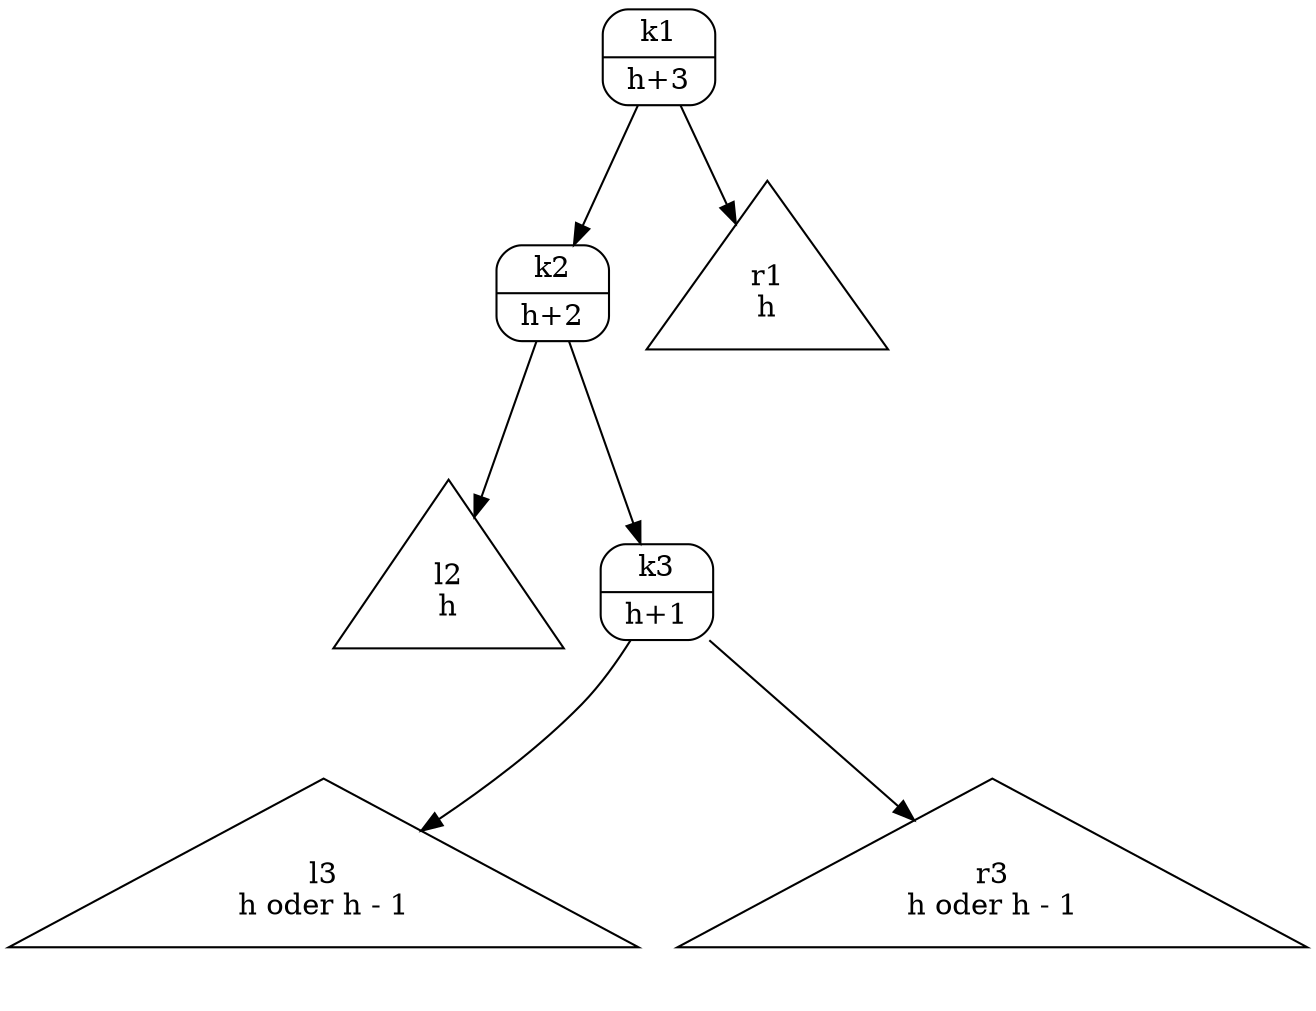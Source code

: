 digraph G {
    node [ ordering = out ];
    p [ shape = Mrecord, label = "{ k1 | h+3 }" ];
    p -> l1;
    p -> r1;
    l1 [ shape = Mrecord, label = "{ k2 | h+2 }" ];
    r1 [ shape = triangle, label = " r1 \n h " ];
    l1 -> l2;
    l1 -> r2;
    l2 [ shape = triangle, label = " l2 \n h " ];
    r2 [ shape = Mrecord, label = "{ k3 | h+1 }" ];
    r2 -> l3;    
    r2 -> r3;    
    l3 [ shape = triangle, label = " l3 \n h oder h - 1 " ];
    r3 [ shape = triangle, label = " r3 \n h oder h - 1 " ];
}
